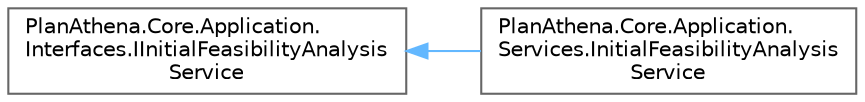digraph "Graphical Class Hierarchy"
{
 // LATEX_PDF_SIZE
  bgcolor="transparent";
  edge [fontname=Helvetica,fontsize=10,labelfontname=Helvetica,labelfontsize=10];
  node [fontname=Helvetica,fontsize=10,shape=box,height=0.2,width=0.4];
  rankdir="LR";
  Node0 [id="Node000000",label="PlanAthena.Core.Application.\lInterfaces.IInitialFeasibilityAnalysis\lService",height=0.2,width=0.4,color="grey40", fillcolor="white", style="filled",URL="$interface_plan_athena_1_1_core_1_1_application_1_1_interfaces_1_1_i_initial_feasibility_analysis_service.html",tooltip="Effectue une analyse préliminaire de faisabilité sur un chantier validé. Identifie les alertes majeur..."];
  Node0 -> Node1 [id="edge22_Node000000_Node000001",dir="back",color="steelblue1",style="solid",tooltip=" "];
  Node1 [id="Node000001",label="PlanAthena.Core.Application.\lServices.InitialFeasibilityAnalysis\lService",height=0.2,width=0.4,color="grey40", fillcolor="white", style="filled",URL="$class_plan_athena_1_1_core_1_1_application_1_1_services_1_1_initial_feasibility_analysis_service.html",tooltip=" "];
}
